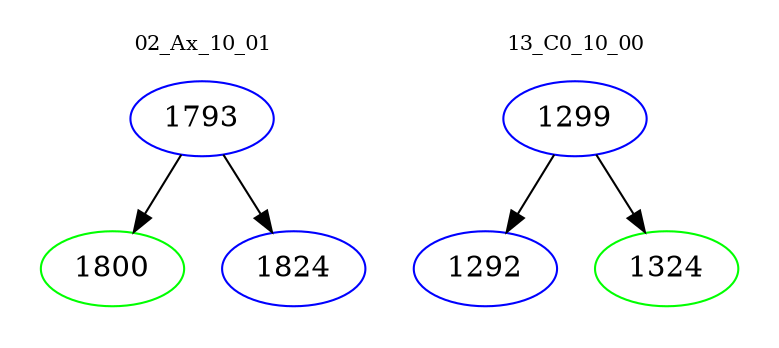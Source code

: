 digraph{
subgraph cluster_0 {
color = white
label = "02_Ax_10_01";
fontsize=10;
T0_1793 [label="1793", color="blue"]
T0_1793 -> T0_1800 [color="black"]
T0_1800 [label="1800", color="green"]
T0_1793 -> T0_1824 [color="black"]
T0_1824 [label="1824", color="blue"]
}
subgraph cluster_1 {
color = white
label = "13_C0_10_00";
fontsize=10;
T1_1299 [label="1299", color="blue"]
T1_1299 -> T1_1292 [color="black"]
T1_1292 [label="1292", color="blue"]
T1_1299 -> T1_1324 [color="black"]
T1_1324 [label="1324", color="green"]
}
}
